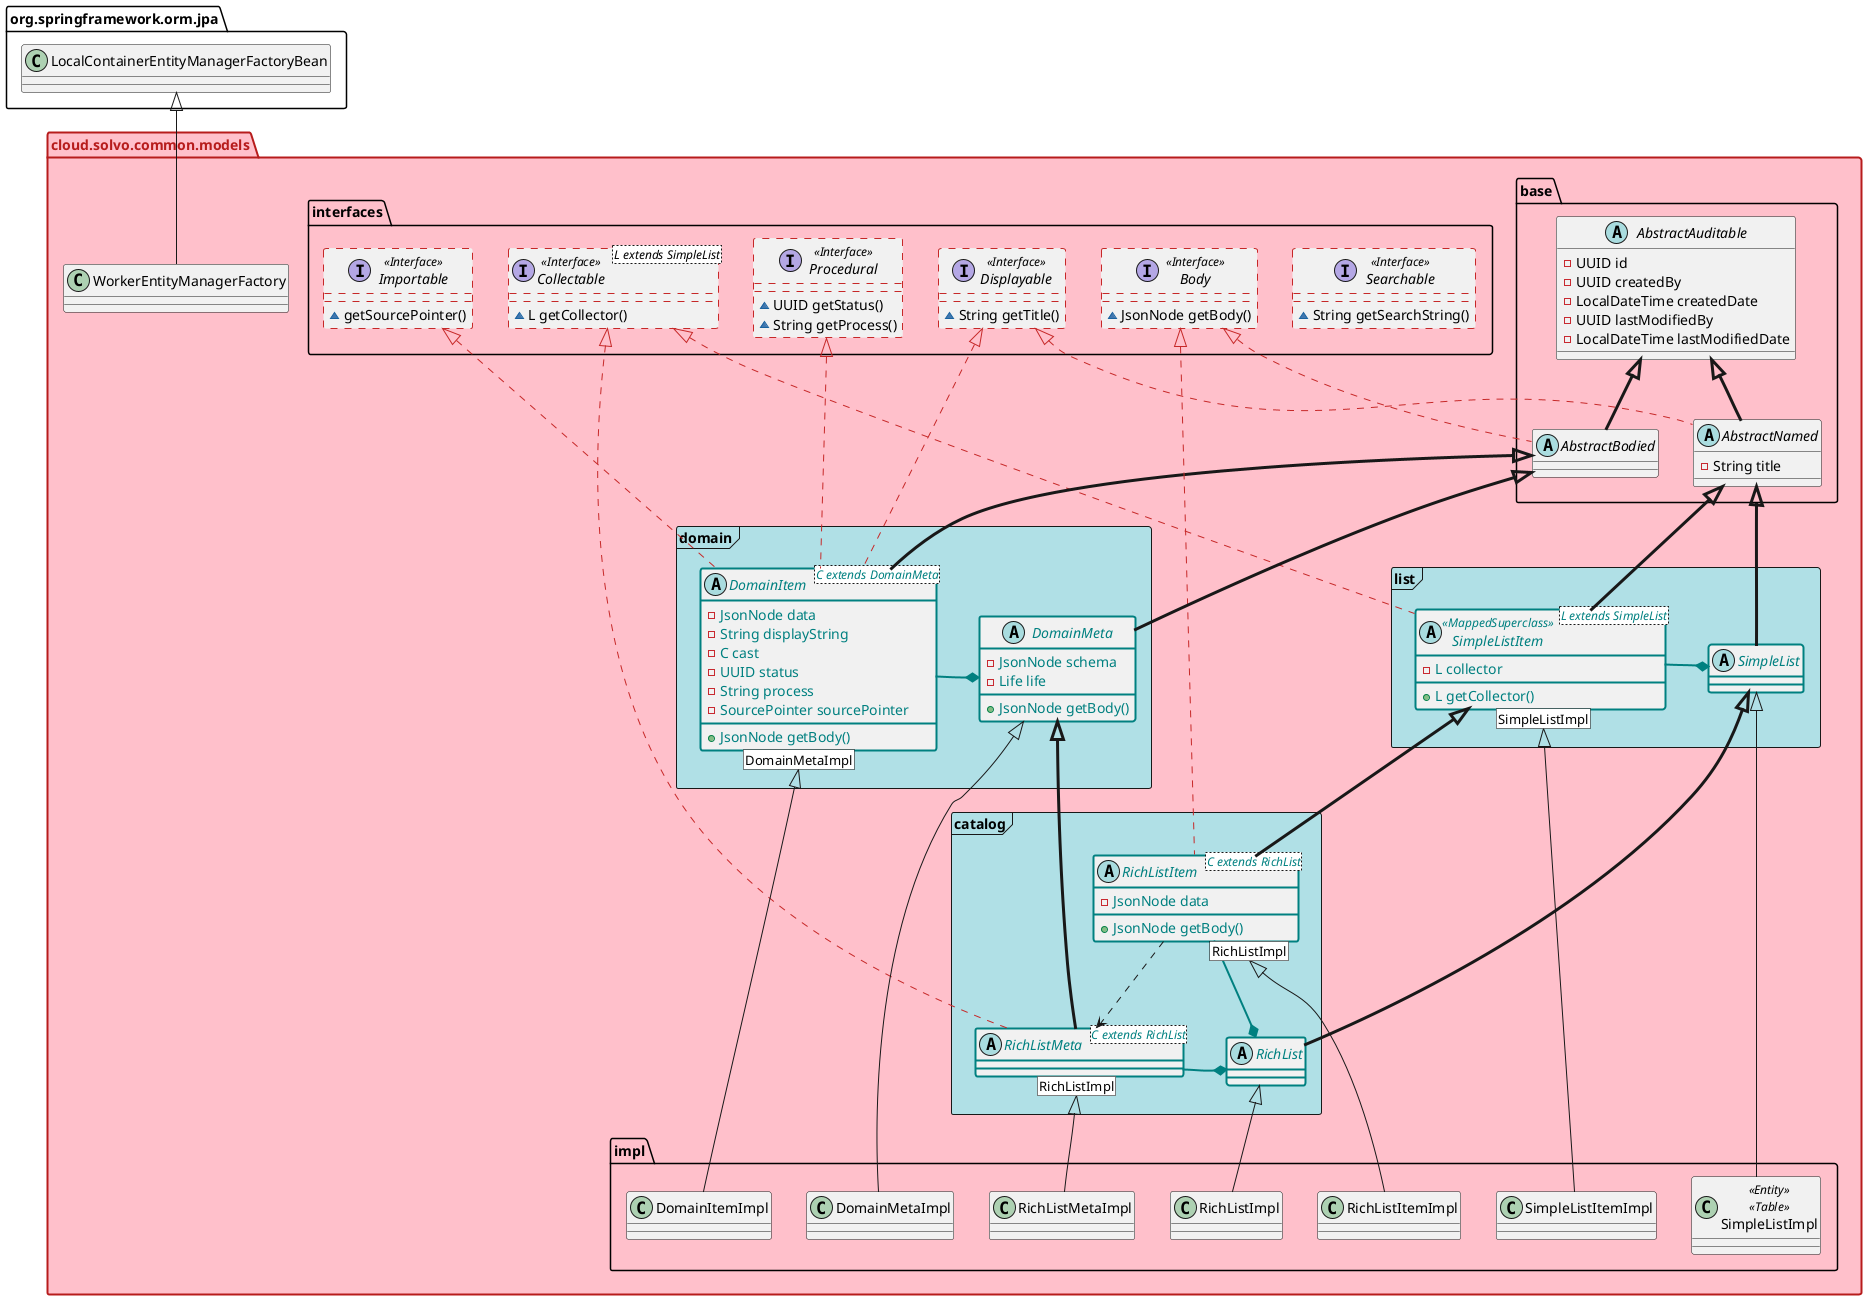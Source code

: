 @startuml
!pragma useIntermediatePackages false
class org.springframework.orm.jpa.LocalContainerEntityManagerFactoryBean
package cloud.solvo.common.models  #pink;line:B71C1C;text:B71C1C;line.bold {
    package interfaces {
        interface Procedural <<Interface>> ##[dashed]C62828 {
            ~ UUID getStatus()
            ~ String getProcess()
        }
        interface Importable <<Interface>> ##[dashed]C62828{
            ~ getSourcePointer()
        }
        interface Body <<Interface>>  ##[dashed]C62828{
            ~ JsonNode getBody()
        }
        interface Displayable <<Interface>>  ##[dashed]C62828{
            ~ String getTitle()
        }

        interface Collectable<L extends SimpleList> <<Interface>> ##[dashed]C62828{
            ~ L getCollector()
        }
        interface Searchable <<Interface>>  ##[dashed]C62828{
            ~ String getSearchString()
        }
    }
    package base {
        abstract class AbstractBodied {
        }

        abstract class AbstractAuditable {
                - UUID id
                - UUID createdBy
                - LocalDateTime createdDate
                - UUID lastModifiedBy
                - LocalDateTime lastModifiedDate
        }
        abstract class AbstractNamed {
            - String title
        }
    }
    package catalog <<Frame>> #B0E0E6 {
        abstract class RichList #line.bold;line:008080;text:008080{
        }
        abstract class RichListMeta<C extends RichList> #line.bold;line:008080;text:008080{
        }
        abstract class RichListItem<C extends RichList> #line.bold;line:008080;text:008080{
            - JsonNode data
            + JsonNode getBody()
        }
    }
    package list <<Frame>>  #B0E0E6{
        abstract class SimpleListItem<L extends SimpleList> <<MappedSuperclass>> #line.bold;line:008080;text:008080 {
            - L collector
            + L getCollector()
        }
        abstract class SimpleList #line.bold;line:008080;text:008080 {
        }
    }
    package domain <<Frame>>  #B0E0E6 {
        abstract class DomainMeta #line.bold;line:008080;text:008080{
            - JsonNode schema
            - Life life
            + JsonNode getBody()
        }
        abstract class DomainItem<C extends DomainMeta> #line.bold;line:008080;text:008080{
            - JsonNode data
            - String displayString
            - C cast
            - UUID status
            - String process
            - SourcePointer sourcePointer
            + JsonNode getBody()
        }
    }

    class WorkerEntityManagerFactory extends org.springframework.orm.jpa.LocalContainerEntityManagerFactoryBean

}

SimpleList <|--down[thickness=3]- RichList
Collectable <|.. SimpleListItem #C62828
AbstractNamed <|-[thickness=3]- SimpleListItem
Displayable <|.. DomainItem #C62828
Procedural <|.. DomainItem #C62828
Importable <|.. DomainItem #C62828
AbstractBodied <|-[thickness=3]- DomainItem
Body <|.. AbstractBodied #C62828
AbstractAuditable <|-[thickness=3]- AbstractBodied
AbstractNamed <|-[thickness=3]- SimpleList
Collectable <|.. RichListMeta #C62828
DomainMeta <|-[thickness=3]- RichListMeta
DomainMeta *-[thickness=2]left- DomainItem #008080
SimpleList *-[thickness=2]right---- SimpleListItem #008080
RichList *------left[thickness=2]----- RichListMeta #008080
RichList *-----left[thickness=2]----- RichListItem #008080
RichListMeta <.up. RichListItem
Body <|.. RichListItem #C62828
SimpleListItem <|-[thickness=3]- RichListItem
AbstractBodied <|-[thickness=3]- DomainMeta
Displayable <|.. AbstractNamed  #C62828
AbstractAuditable <|-[thickness=3]- AbstractNamed
Body -right[hidden]- Searchable
!startsub DEFAULT
package cloud.solvo.common.models.impl {
    class SimpleListImpl <<Entity>> <<Table>>  {
    }
    class SimpleListItemImpl {
    }
    class RichListImpl{
    }
    class RichListItemImpl {
    }
    class RichListMetaImpl  {
    }
    class DomainMetaImpl {
    }
    class DomainItemImpl  {
    }
}
!endsub
SimpleListImpl -up-|> SimpleList
SimpleListItemImpl  -up-|> [SimpleListImpl] SimpleListItem
RichListImpl -up-|> RichList
RichListItemImpl -up-|> [RichListImpl] RichListItem
RichListMetaImpl -up-|> [RichListImpl] RichListMeta
DomainMetaImpl -up-|> DomainMeta
DomainItemImpl -up-|> [DomainMetaImpl] DomainItem


@enduml